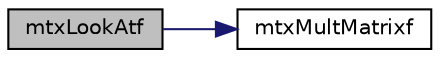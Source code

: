 digraph "mtxLookAtf"
{
 // INTERACTIVE_SVG=YES
  edge [fontname="Helvetica",fontsize="10",labelfontname="Helvetica",labelfontsize="10"];
  node [fontname="Helvetica",fontsize="10",shape=record];
  rankdir="LR";
  Node1 [label="mtxLookAtf",height=0.2,width=0.4,color="black", fillcolor="grey75", style="filled", fontcolor="black"];
  Node1 -> Node2 [color="midnightblue",fontsize="10",style="solid",fontname="Helvetica"];
  Node2 [label="mtxMultMatrixf",height=0.2,width=0.4,color="black", fillcolor="white", style="filled",URL="$mtx_8c.html#af377adb88126f1b018b6be776c49cf35"];
}
